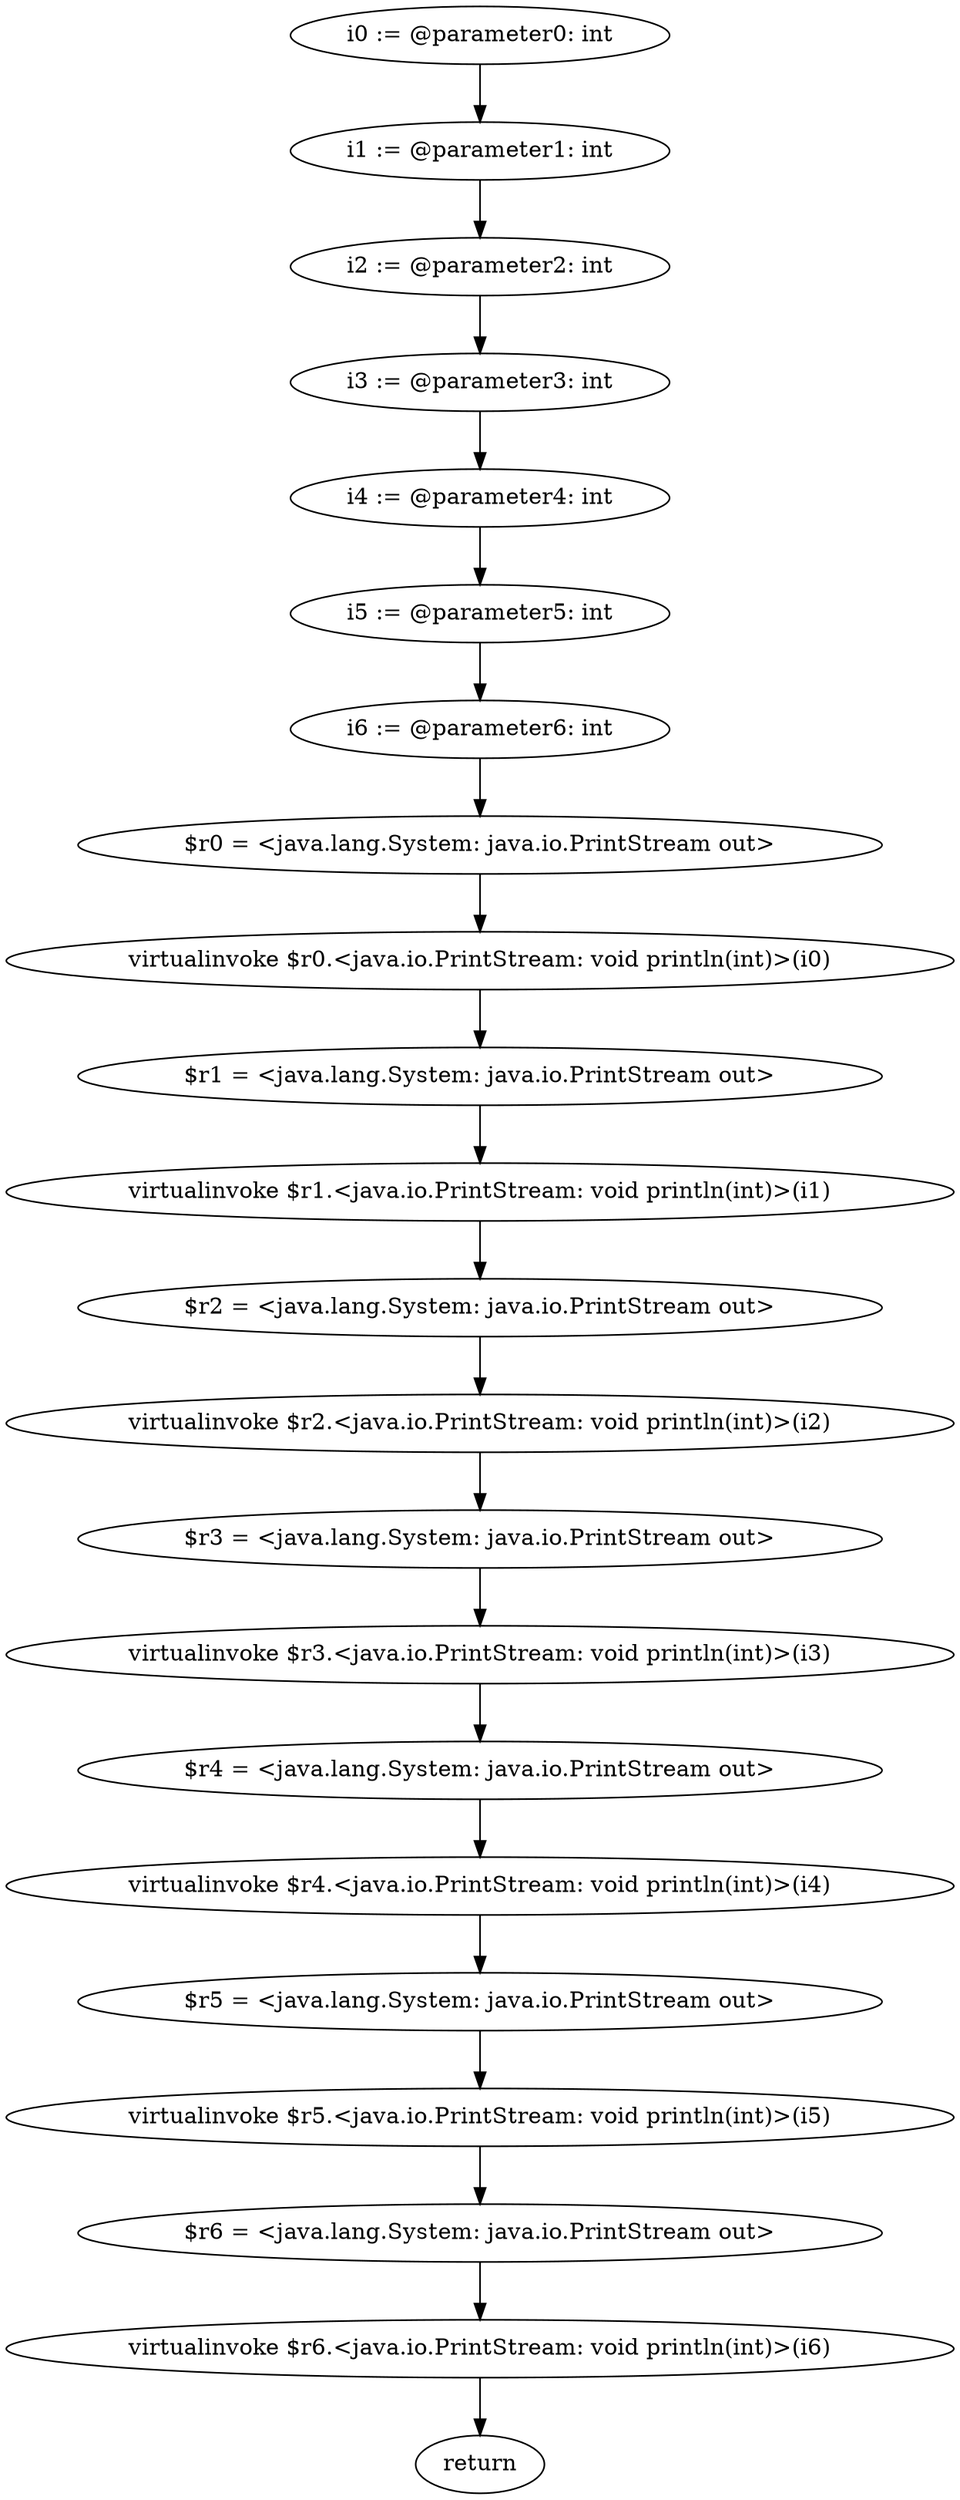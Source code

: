 digraph "unitGraph" {
    "i0 := @parameter0: int"
    "i1 := @parameter1: int"
    "i2 := @parameter2: int"
    "i3 := @parameter3: int"
    "i4 := @parameter4: int"
    "i5 := @parameter5: int"
    "i6 := @parameter6: int"
    "$r0 = <java.lang.System: java.io.PrintStream out>"
    "virtualinvoke $r0.<java.io.PrintStream: void println(int)>(i0)"
    "$r1 = <java.lang.System: java.io.PrintStream out>"
    "virtualinvoke $r1.<java.io.PrintStream: void println(int)>(i1)"
    "$r2 = <java.lang.System: java.io.PrintStream out>"
    "virtualinvoke $r2.<java.io.PrintStream: void println(int)>(i2)"
    "$r3 = <java.lang.System: java.io.PrintStream out>"
    "virtualinvoke $r3.<java.io.PrintStream: void println(int)>(i3)"
    "$r4 = <java.lang.System: java.io.PrintStream out>"
    "virtualinvoke $r4.<java.io.PrintStream: void println(int)>(i4)"
    "$r5 = <java.lang.System: java.io.PrintStream out>"
    "virtualinvoke $r5.<java.io.PrintStream: void println(int)>(i5)"
    "$r6 = <java.lang.System: java.io.PrintStream out>"
    "virtualinvoke $r6.<java.io.PrintStream: void println(int)>(i6)"
    "return"
    "i0 := @parameter0: int"->"i1 := @parameter1: int";
    "i1 := @parameter1: int"->"i2 := @parameter2: int";
    "i2 := @parameter2: int"->"i3 := @parameter3: int";
    "i3 := @parameter3: int"->"i4 := @parameter4: int";
    "i4 := @parameter4: int"->"i5 := @parameter5: int";
    "i5 := @parameter5: int"->"i6 := @parameter6: int";
    "i6 := @parameter6: int"->"$r0 = <java.lang.System: java.io.PrintStream out>";
    "$r0 = <java.lang.System: java.io.PrintStream out>"->"virtualinvoke $r0.<java.io.PrintStream: void println(int)>(i0)";
    "virtualinvoke $r0.<java.io.PrintStream: void println(int)>(i0)"->"$r1 = <java.lang.System: java.io.PrintStream out>";
    "$r1 = <java.lang.System: java.io.PrintStream out>"->"virtualinvoke $r1.<java.io.PrintStream: void println(int)>(i1)";
    "virtualinvoke $r1.<java.io.PrintStream: void println(int)>(i1)"->"$r2 = <java.lang.System: java.io.PrintStream out>";
    "$r2 = <java.lang.System: java.io.PrintStream out>"->"virtualinvoke $r2.<java.io.PrintStream: void println(int)>(i2)";
    "virtualinvoke $r2.<java.io.PrintStream: void println(int)>(i2)"->"$r3 = <java.lang.System: java.io.PrintStream out>";
    "$r3 = <java.lang.System: java.io.PrintStream out>"->"virtualinvoke $r3.<java.io.PrintStream: void println(int)>(i3)";
    "virtualinvoke $r3.<java.io.PrintStream: void println(int)>(i3)"->"$r4 = <java.lang.System: java.io.PrintStream out>";
    "$r4 = <java.lang.System: java.io.PrintStream out>"->"virtualinvoke $r4.<java.io.PrintStream: void println(int)>(i4)";
    "virtualinvoke $r4.<java.io.PrintStream: void println(int)>(i4)"->"$r5 = <java.lang.System: java.io.PrintStream out>";
    "$r5 = <java.lang.System: java.io.PrintStream out>"->"virtualinvoke $r5.<java.io.PrintStream: void println(int)>(i5)";
    "virtualinvoke $r5.<java.io.PrintStream: void println(int)>(i5)"->"$r6 = <java.lang.System: java.io.PrintStream out>";
    "$r6 = <java.lang.System: java.io.PrintStream out>"->"virtualinvoke $r6.<java.io.PrintStream: void println(int)>(i6)";
    "virtualinvoke $r6.<java.io.PrintStream: void println(int)>(i6)"->"return";
}
